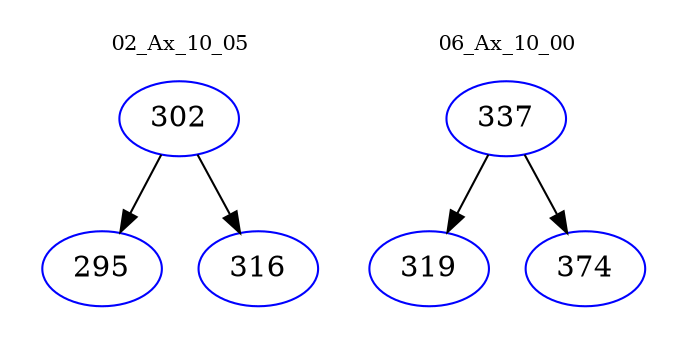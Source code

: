 digraph{
subgraph cluster_0 {
color = white
label = "02_Ax_10_05";
fontsize=10;
T0_302 [label="302", color="blue"]
T0_302 -> T0_295 [color="black"]
T0_295 [label="295", color="blue"]
T0_302 -> T0_316 [color="black"]
T0_316 [label="316", color="blue"]
}
subgraph cluster_1 {
color = white
label = "06_Ax_10_00";
fontsize=10;
T1_337 [label="337", color="blue"]
T1_337 -> T1_319 [color="black"]
T1_319 [label="319", color="blue"]
T1_337 -> T1_374 [color="black"]
T1_374 [label="374", color="blue"]
}
}
